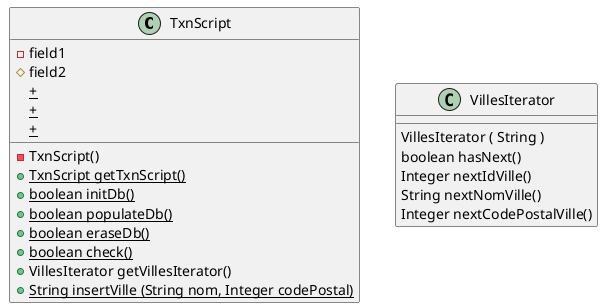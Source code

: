 @startuml
class TxnScript {
 -field1
 #field2
 -TxnScript()
 +{static} TxnScript getTxnScript()
 +{static} boolean initDb()
 +{static} boolean populateDb()
 +{static} boolean eraseDb()	
 +{static} boolean check()
 + VillesIterator getVillesIterator()
 +{static} String insertVille (String nom, Integer codePostal)
 +{static} 
 +{static} 
 +{static} 
}

class VillesIterator {
 VillesIterator ( String )
 boolean hasNext()
 Integer nextIdVille()
 String nextNomVille()
 Integer nextCodePostalVille()
}
@enduml